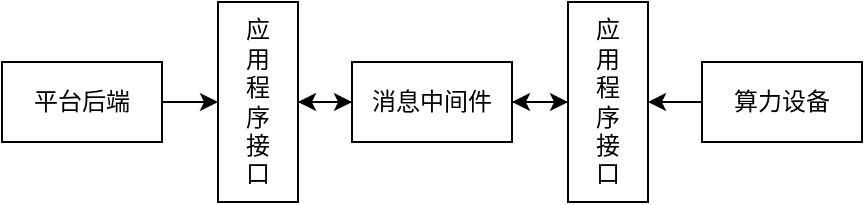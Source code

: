 <mxfile version="20.6.0" type="github">
  <diagram id="Z5o-XBMrTSj4fSDcp_ur" name="第 1 页">
    <mxGraphModel dx="1154" dy="739" grid="1" gridSize="10" guides="1" tooltips="1" connect="1" arrows="1" fold="1" page="1" pageScale="1" pageWidth="827" pageHeight="1169" math="0" shadow="0">
      <root>
        <mxCell id="0" />
        <mxCell id="1" parent="0" />
        <mxCell id="m2A-BP2biwovVv5hPknS-6" style="edgeStyle=orthogonalEdgeStyle;rounded=0;orthogonalLoop=1;jettySize=auto;html=1;exitX=1;exitY=0.5;exitDx=0;exitDy=0;entryX=0.5;entryY=1;entryDx=0;entryDy=0;" edge="1" parent="1" source="m2A-BP2biwovVv5hPknS-1" target="m2A-BP2biwovVv5hPknS-2">
          <mxGeometry relative="1" as="geometry" />
        </mxCell>
        <mxCell id="m2A-BP2biwovVv5hPknS-1" value="平台后端" style="rounded=0;whiteSpace=wrap;html=1;" vertex="1" parent="1">
          <mxGeometry x="40" y="40" width="80" height="40" as="geometry" />
        </mxCell>
        <mxCell id="m2A-BP2biwovVv5hPknS-7" style="edgeStyle=orthogonalEdgeStyle;rounded=0;orthogonalLoop=1;jettySize=auto;html=1;exitX=0.5;exitY=0;exitDx=0;exitDy=0;entryX=0;entryY=0.5;entryDx=0;entryDy=0;" edge="1" parent="1" source="m2A-BP2biwovVv5hPknS-2" target="m2A-BP2biwovVv5hPknS-4">
          <mxGeometry relative="1" as="geometry" />
        </mxCell>
        <mxCell id="m2A-BP2biwovVv5hPknS-2" value="应&lt;br&gt;用&lt;br&gt;程&lt;br&gt;序&lt;br&gt;接&lt;br&gt;口" style="rounded=0;whiteSpace=wrap;html=1;direction=south;align=center;" vertex="1" parent="1">
          <mxGeometry x="148" y="10" width="40" height="100" as="geometry" />
        </mxCell>
        <mxCell id="m2A-BP2biwovVv5hPknS-12" style="edgeStyle=orthogonalEdgeStyle;rounded=0;orthogonalLoop=1;jettySize=auto;html=1;exitX=0.5;exitY=1;exitDx=0;exitDy=0;entryX=1;entryY=0.5;entryDx=0;entryDy=0;" edge="1" parent="1" source="m2A-BP2biwovVv5hPknS-3" target="m2A-BP2biwovVv5hPknS-4">
          <mxGeometry relative="1" as="geometry" />
        </mxCell>
        <mxCell id="m2A-BP2biwovVv5hPknS-3" value="应&lt;br&gt;用&lt;br&gt;程&lt;br&gt;序&lt;br&gt;接&lt;br&gt;口" style="rounded=0;whiteSpace=wrap;html=1;direction=south;" vertex="1" parent="1">
          <mxGeometry x="323" y="10" width="40" height="100" as="geometry" />
        </mxCell>
        <mxCell id="m2A-BP2biwovVv5hPknS-8" style="edgeStyle=orthogonalEdgeStyle;rounded=0;orthogonalLoop=1;jettySize=auto;html=1;exitX=0;exitY=0.5;exitDx=0;exitDy=0;entryX=0.5;entryY=0;entryDx=0;entryDy=0;" edge="1" parent="1" source="m2A-BP2biwovVv5hPknS-4" target="m2A-BP2biwovVv5hPknS-2">
          <mxGeometry relative="1" as="geometry" />
        </mxCell>
        <mxCell id="m2A-BP2biwovVv5hPknS-9" style="edgeStyle=orthogonalEdgeStyle;rounded=0;orthogonalLoop=1;jettySize=auto;html=1;exitX=1;exitY=0.5;exitDx=0;exitDy=0;entryX=0.5;entryY=1;entryDx=0;entryDy=0;" edge="1" parent="1" source="m2A-BP2biwovVv5hPknS-4" target="m2A-BP2biwovVv5hPknS-3">
          <mxGeometry relative="1" as="geometry" />
        </mxCell>
        <mxCell id="m2A-BP2biwovVv5hPknS-4" value="消息中间件" style="rounded=0;whiteSpace=wrap;html=1;" vertex="1" parent="1">
          <mxGeometry x="215" y="40" width="80" height="40" as="geometry" />
        </mxCell>
        <mxCell id="m2A-BP2biwovVv5hPknS-13" style="edgeStyle=orthogonalEdgeStyle;rounded=0;orthogonalLoop=1;jettySize=auto;html=1;exitX=0;exitY=0.5;exitDx=0;exitDy=0;entryX=0.5;entryY=0;entryDx=0;entryDy=0;" edge="1" parent="1" source="m2A-BP2biwovVv5hPknS-5" target="m2A-BP2biwovVv5hPknS-3">
          <mxGeometry relative="1" as="geometry" />
        </mxCell>
        <mxCell id="m2A-BP2biwovVv5hPknS-5" value="算力设备" style="rounded=0;whiteSpace=wrap;html=1;" vertex="1" parent="1">
          <mxGeometry x="390" y="40" width="80" height="40" as="geometry" />
        </mxCell>
      </root>
    </mxGraphModel>
  </diagram>
</mxfile>
